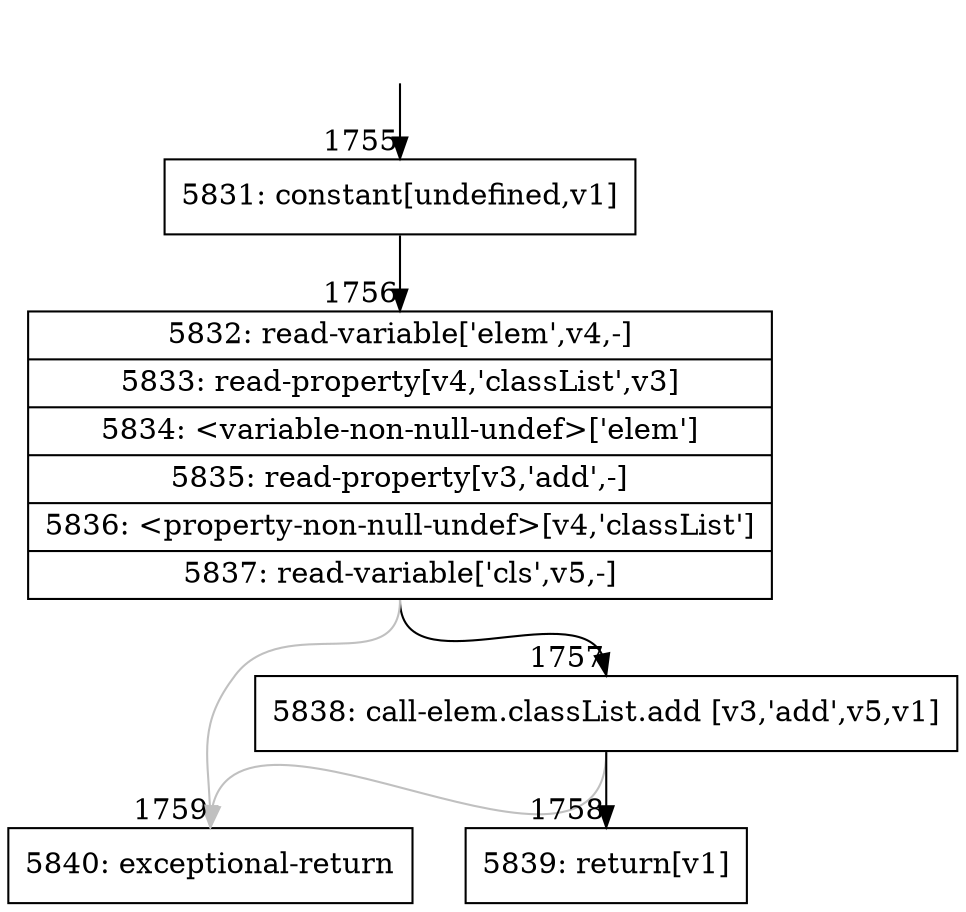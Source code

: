digraph {
rankdir="TD"
BB_entry145[shape=none,label=""];
BB_entry145 -> BB1755 [tailport=s, headport=n, headlabel="    1755"]
BB1755 [shape=record label="{5831: constant[undefined,v1]}" ] 
BB1755 -> BB1756 [tailport=s, headport=n, headlabel="      1756"]
BB1756 [shape=record label="{5832: read-variable['elem',v4,-]|5833: read-property[v4,'classList',v3]|5834: \<variable-non-null-undef\>['elem']|5835: read-property[v3,'add',-]|5836: \<property-non-null-undef\>[v4,'classList']|5837: read-variable['cls',v5,-]}" ] 
BB1756 -> BB1757 [tailport=s, headport=n, headlabel="      1757"]
BB1756 -> BB1759 [tailport=s, headport=n, color=gray, headlabel="      1759"]
BB1757 [shape=record label="{5838: call-elem.classList.add [v3,'add',v5,v1]}" ] 
BB1757 -> BB1758 [tailport=s, headport=n, headlabel="      1758"]
BB1757 -> BB1759 [tailport=s, headport=n, color=gray]
BB1758 [shape=record label="{5839: return[v1]}" ] 
BB1759 [shape=record label="{5840: exceptional-return}" ] 
//#$~ 1557
}
